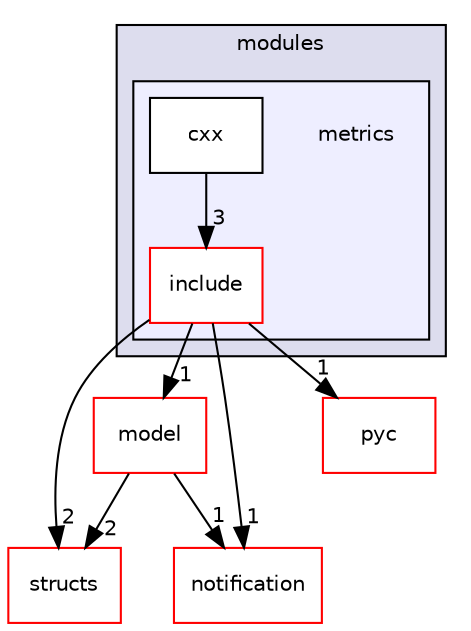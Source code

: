 digraph "metrics" {
  compound=true
  node [ fontsize="10", fontname="Helvetica"];
  edge [ labelfontsize="10", labelfontname="Helvetica"];
  subgraph clusterdir_ee3c23494b4011e6a628e4900ef262df {
    graph [ bgcolor="#ddddee", pencolor="black", label="modules" fontname="Helvetica", fontsize="10", URL="dir_ee3c23494b4011e6a628e4900ef262df.html"]
  subgraph clusterdir_651c8ef5d49f0cbb17c199517c0ca5cb {
    graph [ bgcolor="#eeeeff", pencolor="black", label="" URL="dir_651c8ef5d49f0cbb17c199517c0ca5cb.html"];
    dir_651c8ef5d49f0cbb17c199517c0ca5cb [shape=plaintext label="metrics"];
    dir_24a060a37f703b52590f216abffbbdea [shape=box label="cxx" color="black" fillcolor="white" style="filled" URL="dir_24a060a37f703b52590f216abffbbdea.html"];
    dir_ef6710c4b5e9833ed53cc4607df67c64 [shape=box label="include" color="red" fillcolor="white" style="filled" URL="dir_ef6710c4b5e9833ed53cc4607df67c64.html"];
  }
  }
  dir_9fd58bbf403f6bebb995a0271eeae5cc [shape=box label="model" fillcolor="white" style="filled" color="red" URL="dir_9fd58bbf403f6bebb995a0271eeae5cc.html"];
  dir_639930e6546076602fdb99daad4d48b4 [shape=box label="structs" fillcolor="white" style="filled" color="red" URL="dir_639930e6546076602fdb99daad4d48b4.html"];
  dir_7acf8b7ae8c4ffea2c3526657d8aa9e1 [shape=box label="notification" fillcolor="white" style="filled" color="red" URL="dir_7acf8b7ae8c4ffea2c3526657d8aa9e1.html"];
  dir_ec4844e93998863f4e611fcf0d12b86b [shape=box label="pyc" fillcolor="white" style="filled" color="red" URL="dir_ec4844e93998863f4e611fcf0d12b86b.html"];
  dir_9fd58bbf403f6bebb995a0271eeae5cc->dir_639930e6546076602fdb99daad4d48b4 [headlabel="2", labeldistance=1.5 headhref="dir_000165_000080.html"];
  dir_9fd58bbf403f6bebb995a0271eeae5cc->dir_7acf8b7ae8c4ffea2c3526657d8aa9e1 [headlabel="1", labeldistance=1.5 headhref="dir_000165_000169.html"];
  dir_ef6710c4b5e9833ed53cc4607df67c64->dir_9fd58bbf403f6bebb995a0271eeae5cc [headlabel="1", labeldistance=1.5 headhref="dir_000163_000165.html"];
  dir_ef6710c4b5e9833ed53cc4607df67c64->dir_639930e6546076602fdb99daad4d48b4 [headlabel="2", labeldistance=1.5 headhref="dir_000163_000080.html"];
  dir_ef6710c4b5e9833ed53cc4607df67c64->dir_7acf8b7ae8c4ffea2c3526657d8aa9e1 [headlabel="1", labeldistance=1.5 headhref="dir_000163_000169.html"];
  dir_ef6710c4b5e9833ed53cc4607df67c64->dir_ec4844e93998863f4e611fcf0d12b86b [headlabel="1", labeldistance=1.5 headhref="dir_000163_000084.html"];
  dir_24a060a37f703b52590f216abffbbdea->dir_ef6710c4b5e9833ed53cc4607df67c64 [headlabel="3", labeldistance=1.5 headhref="dir_000149_000163.html"];
}
